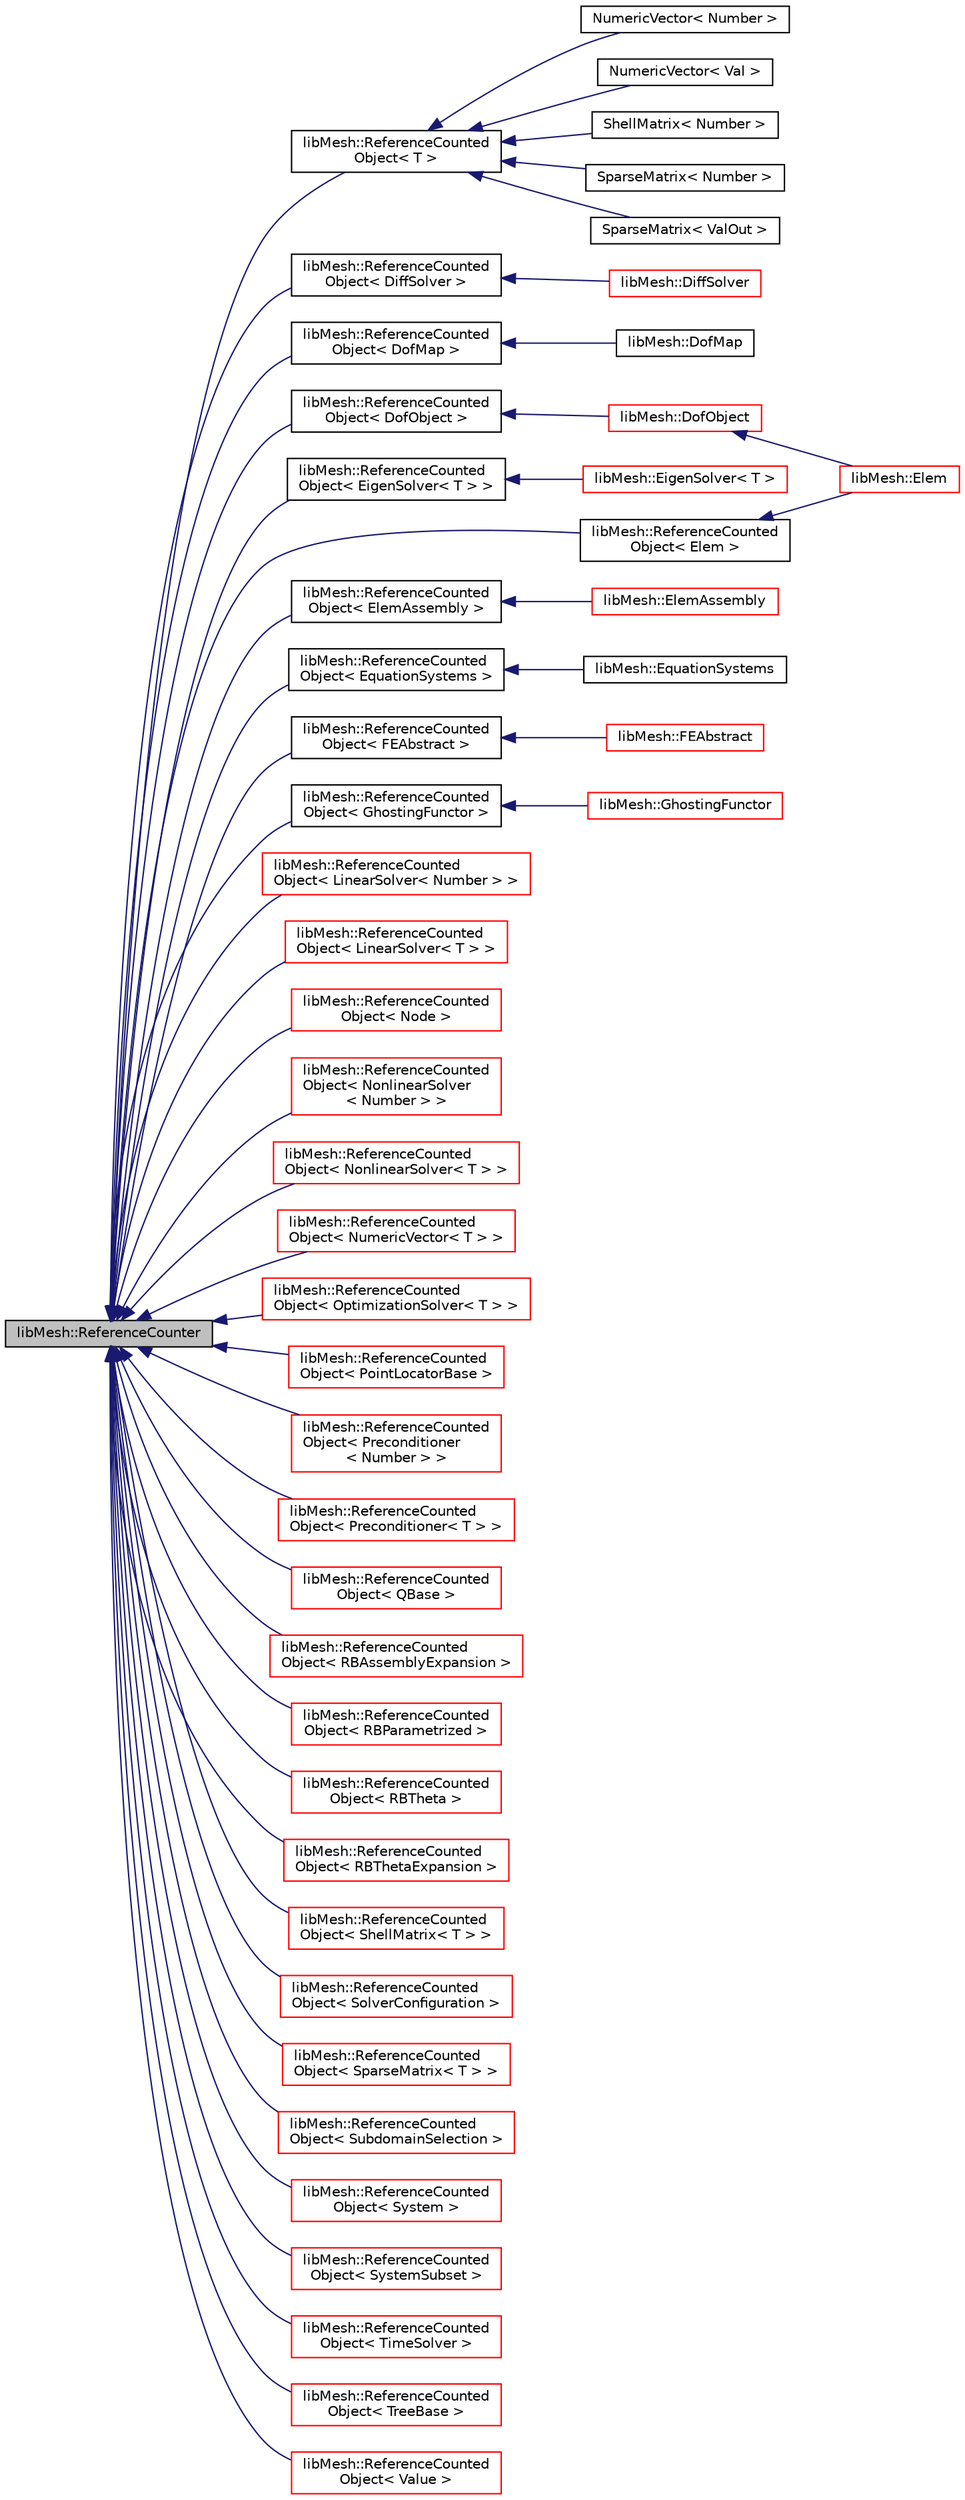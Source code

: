 digraph "libMesh::ReferenceCounter"
{
  edge [fontname="Helvetica",fontsize="10",labelfontname="Helvetica",labelfontsize="10"];
  node [fontname="Helvetica",fontsize="10",shape=record];
  rankdir="LR";
  Node1 [label="libMesh::ReferenceCounter",height=0.2,width=0.4,color="black", fillcolor="grey75", style="filled", fontcolor="black"];
  Node1 -> Node2 [dir="back",color="midnightblue",fontsize="10",style="solid",fontname="Helvetica"];
  Node2 [label="libMesh::ReferenceCounted\lObject\< T \>",height=0.2,width=0.4,color="black", fillcolor="white", style="filled",URL="$classlibMesh_1_1ReferenceCountedObject.html"];
  Node2 -> Node3 [dir="back",color="midnightblue",fontsize="10",style="solid",fontname="Helvetica"];
  Node3 [label="NumericVector\< Number \>",height=0.2,width=0.4,color="black", fillcolor="white", style="filled",URL="$classlibMesh_1_1NumericVector.html"];
  Node2 -> Node4 [dir="back",color="midnightblue",fontsize="10",style="solid",fontname="Helvetica"];
  Node4 [label="NumericVector\< Val \>",height=0.2,width=0.4,color="black", fillcolor="white", style="filled",URL="$classlibMesh_1_1NumericVector.html"];
  Node2 -> Node5 [dir="back",color="midnightblue",fontsize="10",style="solid",fontname="Helvetica"];
  Node5 [label="ShellMatrix\< Number \>",height=0.2,width=0.4,color="black", fillcolor="white", style="filled",URL="$classlibMesh_1_1ShellMatrix.html"];
  Node2 -> Node6 [dir="back",color="midnightblue",fontsize="10",style="solid",fontname="Helvetica"];
  Node6 [label="SparseMatrix\< Number \>",height=0.2,width=0.4,color="black", fillcolor="white", style="filled",URL="$classlibMesh_1_1SparseMatrix.html"];
  Node2 -> Node7 [dir="back",color="midnightblue",fontsize="10",style="solid",fontname="Helvetica"];
  Node7 [label="SparseMatrix\< ValOut \>",height=0.2,width=0.4,color="black", fillcolor="white", style="filled",URL="$classlibMesh_1_1SparseMatrix.html"];
  Node1 -> Node8 [dir="back",color="midnightblue",fontsize="10",style="solid",fontname="Helvetica"];
  Node8 [label="libMesh::ReferenceCounted\lObject\< DiffSolver \>",height=0.2,width=0.4,color="black", fillcolor="white", style="filled",URL="$classlibMesh_1_1ReferenceCountedObject.html"];
  Node8 -> Node9 [dir="back",color="midnightblue",fontsize="10",style="solid",fontname="Helvetica"];
  Node9 [label="libMesh::DiffSolver",height=0.2,width=0.4,color="red", fillcolor="white", style="filled",URL="$classlibMesh_1_1DiffSolver.html"];
  Node1 -> Node10 [dir="back",color="midnightblue",fontsize="10",style="solid",fontname="Helvetica"];
  Node10 [label="libMesh::ReferenceCounted\lObject\< DofMap \>",height=0.2,width=0.4,color="black", fillcolor="white", style="filled",URL="$classlibMesh_1_1ReferenceCountedObject.html"];
  Node10 -> Node11 [dir="back",color="midnightblue",fontsize="10",style="solid",fontname="Helvetica"];
  Node11 [label="libMesh::DofMap",height=0.2,width=0.4,color="black", fillcolor="white", style="filled",URL="$classlibMesh_1_1DofMap.html",tooltip="Manages the degrees of freedom (DOFs) in a simulation. "];
  Node1 -> Node12 [dir="back",color="midnightblue",fontsize="10",style="solid",fontname="Helvetica"];
  Node12 [label="libMesh::ReferenceCounted\lObject\< DofObject \>",height=0.2,width=0.4,color="black", fillcolor="white", style="filled",URL="$classlibMesh_1_1ReferenceCountedObject.html"];
  Node12 -> Node13 [dir="back",color="midnightblue",fontsize="10",style="solid",fontname="Helvetica"];
  Node13 [label="libMesh::DofObject",height=0.2,width=0.4,color="red", fillcolor="white", style="filled",URL="$classlibMesh_1_1DofObject.html"];
  Node13 -> Node14 [dir="back",color="midnightblue",fontsize="10",style="solid",fontname="Helvetica"];
  Node14 [label="libMesh::Elem",height=0.2,width=0.4,color="red", fillcolor="white", style="filled",URL="$classlibMesh_1_1Elem.html",tooltip="The base class for all geometric element types. "];
  Node1 -> Node15 [dir="back",color="midnightblue",fontsize="10",style="solid",fontname="Helvetica"];
  Node15 [label="libMesh::ReferenceCounted\lObject\< EigenSolver\< T \> \>",height=0.2,width=0.4,color="black", fillcolor="white", style="filled",URL="$classlibMesh_1_1ReferenceCountedObject.html"];
  Node15 -> Node16 [dir="back",color="midnightblue",fontsize="10",style="solid",fontname="Helvetica"];
  Node16 [label="libMesh::EigenSolver\< T \>",height=0.2,width=0.4,color="red", fillcolor="white", style="filled",URL="$classlibMesh_1_1EigenSolver.html",tooltip="Base class which defines the interface for solving eigenproblems. "];
  Node1 -> Node17 [dir="back",color="midnightblue",fontsize="10",style="solid",fontname="Helvetica"];
  Node17 [label="libMesh::ReferenceCounted\lObject\< Elem \>",height=0.2,width=0.4,color="black", fillcolor="white", style="filled",URL="$classlibMesh_1_1ReferenceCountedObject.html"];
  Node17 -> Node14 [dir="back",color="midnightblue",fontsize="10",style="solid",fontname="Helvetica"];
  Node1 -> Node18 [dir="back",color="midnightblue",fontsize="10",style="solid",fontname="Helvetica"];
  Node18 [label="libMesh::ReferenceCounted\lObject\< ElemAssembly \>",height=0.2,width=0.4,color="black", fillcolor="white", style="filled",URL="$classlibMesh_1_1ReferenceCountedObject.html"];
  Node18 -> Node19 [dir="back",color="midnightblue",fontsize="10",style="solid",fontname="Helvetica"];
  Node19 [label="libMesh::ElemAssembly",height=0.2,width=0.4,color="red", fillcolor="white", style="filled",URL="$classlibMesh_1_1ElemAssembly.html"];
  Node1 -> Node20 [dir="back",color="midnightblue",fontsize="10",style="solid",fontname="Helvetica"];
  Node20 [label="libMesh::ReferenceCounted\lObject\< EquationSystems \>",height=0.2,width=0.4,color="black", fillcolor="white", style="filled",URL="$classlibMesh_1_1ReferenceCountedObject.html"];
  Node20 -> Node21 [dir="back",color="midnightblue",fontsize="10",style="solid",fontname="Helvetica"];
  Node21 [label="libMesh::EquationSystems",height=0.2,width=0.4,color="black", fillcolor="white", style="filled",URL="$classlibMesh_1_1EquationSystems.html",tooltip="Manages multiples systems of equations. "];
  Node1 -> Node22 [dir="back",color="midnightblue",fontsize="10",style="solid",fontname="Helvetica"];
  Node22 [label="libMesh::ReferenceCounted\lObject\< FEAbstract \>",height=0.2,width=0.4,color="black", fillcolor="white", style="filled",URL="$classlibMesh_1_1ReferenceCountedObject.html"];
  Node22 -> Node23 [dir="back",color="midnightblue",fontsize="10",style="solid",fontname="Helvetica"];
  Node23 [label="libMesh::FEAbstract",height=0.2,width=0.4,color="red", fillcolor="white", style="filled",URL="$classlibMesh_1_1FEAbstract.html"];
  Node1 -> Node24 [dir="back",color="midnightblue",fontsize="10",style="solid",fontname="Helvetica"];
  Node24 [label="libMesh::ReferenceCounted\lObject\< GhostingFunctor \>",height=0.2,width=0.4,color="black", fillcolor="white", style="filled",URL="$classlibMesh_1_1ReferenceCountedObject.html"];
  Node24 -> Node25 [dir="back",color="midnightblue",fontsize="10",style="solid",fontname="Helvetica"];
  Node25 [label="libMesh::GhostingFunctor",height=0.2,width=0.4,color="red", fillcolor="white", style="filled",URL="$classlibMesh_1_1GhostingFunctor.html"];
  Node1 -> Node26 [dir="back",color="midnightblue",fontsize="10",style="solid",fontname="Helvetica"];
  Node26 [label="libMesh::ReferenceCounted\lObject\< LinearSolver\< Number \> \>",height=0.2,width=0.4,color="red", fillcolor="white", style="filled",URL="$classlibMesh_1_1ReferenceCountedObject.html"];
  Node1 -> Node27 [dir="back",color="midnightblue",fontsize="10",style="solid",fontname="Helvetica"];
  Node27 [label="libMesh::ReferenceCounted\lObject\< LinearSolver\< T \> \>",height=0.2,width=0.4,color="red", fillcolor="white", style="filled",URL="$classlibMesh_1_1ReferenceCountedObject.html"];
  Node1 -> Node28 [dir="back",color="midnightblue",fontsize="10",style="solid",fontname="Helvetica"];
  Node28 [label="libMesh::ReferenceCounted\lObject\< Node \>",height=0.2,width=0.4,color="red", fillcolor="white", style="filled",URL="$classlibMesh_1_1ReferenceCountedObject.html"];
  Node1 -> Node29 [dir="back",color="midnightblue",fontsize="10",style="solid",fontname="Helvetica"];
  Node29 [label="libMesh::ReferenceCounted\lObject\< NonlinearSolver\l\< Number \> \>",height=0.2,width=0.4,color="red", fillcolor="white", style="filled",URL="$classlibMesh_1_1ReferenceCountedObject.html"];
  Node1 -> Node30 [dir="back",color="midnightblue",fontsize="10",style="solid",fontname="Helvetica"];
  Node30 [label="libMesh::ReferenceCounted\lObject\< NonlinearSolver\< T \> \>",height=0.2,width=0.4,color="red", fillcolor="white", style="filled",URL="$classlibMesh_1_1ReferenceCountedObject.html"];
  Node1 -> Node31 [dir="back",color="midnightblue",fontsize="10",style="solid",fontname="Helvetica"];
  Node31 [label="libMesh::ReferenceCounted\lObject\< NumericVector\< T \> \>",height=0.2,width=0.4,color="red", fillcolor="white", style="filled",URL="$classlibMesh_1_1ReferenceCountedObject.html"];
  Node1 -> Node32 [dir="back",color="midnightblue",fontsize="10",style="solid",fontname="Helvetica"];
  Node32 [label="libMesh::ReferenceCounted\lObject\< OptimizationSolver\< T \> \>",height=0.2,width=0.4,color="red", fillcolor="white", style="filled",URL="$classlibMesh_1_1ReferenceCountedObject.html"];
  Node1 -> Node33 [dir="back",color="midnightblue",fontsize="10",style="solid",fontname="Helvetica"];
  Node33 [label="libMesh::ReferenceCounted\lObject\< PointLocatorBase \>",height=0.2,width=0.4,color="red", fillcolor="white", style="filled",URL="$classlibMesh_1_1ReferenceCountedObject.html"];
  Node1 -> Node34 [dir="back",color="midnightblue",fontsize="10",style="solid",fontname="Helvetica"];
  Node34 [label="libMesh::ReferenceCounted\lObject\< Preconditioner\l\< Number \> \>",height=0.2,width=0.4,color="red", fillcolor="white", style="filled",URL="$classlibMesh_1_1ReferenceCountedObject.html"];
  Node1 -> Node35 [dir="back",color="midnightblue",fontsize="10",style="solid",fontname="Helvetica"];
  Node35 [label="libMesh::ReferenceCounted\lObject\< Preconditioner\< T \> \>",height=0.2,width=0.4,color="red", fillcolor="white", style="filled",URL="$classlibMesh_1_1ReferenceCountedObject.html"];
  Node1 -> Node36 [dir="back",color="midnightblue",fontsize="10",style="solid",fontname="Helvetica"];
  Node36 [label="libMesh::ReferenceCounted\lObject\< QBase \>",height=0.2,width=0.4,color="red", fillcolor="white", style="filled",URL="$classlibMesh_1_1ReferenceCountedObject.html"];
  Node1 -> Node37 [dir="back",color="midnightblue",fontsize="10",style="solid",fontname="Helvetica"];
  Node37 [label="libMesh::ReferenceCounted\lObject\< RBAssemblyExpansion \>",height=0.2,width=0.4,color="red", fillcolor="white", style="filled",URL="$classlibMesh_1_1ReferenceCountedObject.html"];
  Node1 -> Node38 [dir="back",color="midnightblue",fontsize="10",style="solid",fontname="Helvetica"];
  Node38 [label="libMesh::ReferenceCounted\lObject\< RBParametrized \>",height=0.2,width=0.4,color="red", fillcolor="white", style="filled",URL="$classlibMesh_1_1ReferenceCountedObject.html"];
  Node1 -> Node39 [dir="back",color="midnightblue",fontsize="10",style="solid",fontname="Helvetica"];
  Node39 [label="libMesh::ReferenceCounted\lObject\< RBTheta \>",height=0.2,width=0.4,color="red", fillcolor="white", style="filled",URL="$classlibMesh_1_1ReferenceCountedObject.html"];
  Node1 -> Node40 [dir="back",color="midnightblue",fontsize="10",style="solid",fontname="Helvetica"];
  Node40 [label="libMesh::ReferenceCounted\lObject\< RBThetaExpansion \>",height=0.2,width=0.4,color="red", fillcolor="white", style="filled",URL="$classlibMesh_1_1ReferenceCountedObject.html"];
  Node1 -> Node41 [dir="back",color="midnightblue",fontsize="10",style="solid",fontname="Helvetica"];
  Node41 [label="libMesh::ReferenceCounted\lObject\< ShellMatrix\< T \> \>",height=0.2,width=0.4,color="red", fillcolor="white", style="filled",URL="$classlibMesh_1_1ReferenceCountedObject.html"];
  Node1 -> Node42 [dir="back",color="midnightblue",fontsize="10",style="solid",fontname="Helvetica"];
  Node42 [label="libMesh::ReferenceCounted\lObject\< SolverConfiguration \>",height=0.2,width=0.4,color="red", fillcolor="white", style="filled",URL="$classlibMesh_1_1ReferenceCountedObject.html"];
  Node1 -> Node43 [dir="back",color="midnightblue",fontsize="10",style="solid",fontname="Helvetica"];
  Node43 [label="libMesh::ReferenceCounted\lObject\< SparseMatrix\< T \> \>",height=0.2,width=0.4,color="red", fillcolor="white", style="filled",URL="$classlibMesh_1_1ReferenceCountedObject.html"];
  Node1 -> Node44 [dir="back",color="midnightblue",fontsize="10",style="solid",fontname="Helvetica"];
  Node44 [label="libMesh::ReferenceCounted\lObject\< SubdomainSelection \>",height=0.2,width=0.4,color="red", fillcolor="white", style="filled",URL="$classlibMesh_1_1ReferenceCountedObject.html"];
  Node1 -> Node45 [dir="back",color="midnightblue",fontsize="10",style="solid",fontname="Helvetica"];
  Node45 [label="libMesh::ReferenceCounted\lObject\< System \>",height=0.2,width=0.4,color="red", fillcolor="white", style="filled",URL="$classlibMesh_1_1ReferenceCountedObject.html"];
  Node1 -> Node46 [dir="back",color="midnightblue",fontsize="10",style="solid",fontname="Helvetica"];
  Node46 [label="libMesh::ReferenceCounted\lObject\< SystemSubset \>",height=0.2,width=0.4,color="red", fillcolor="white", style="filled",URL="$classlibMesh_1_1ReferenceCountedObject.html"];
  Node1 -> Node47 [dir="back",color="midnightblue",fontsize="10",style="solid",fontname="Helvetica"];
  Node47 [label="libMesh::ReferenceCounted\lObject\< TimeSolver \>",height=0.2,width=0.4,color="red", fillcolor="white", style="filled",URL="$classlibMesh_1_1ReferenceCountedObject.html"];
  Node1 -> Node48 [dir="back",color="midnightblue",fontsize="10",style="solid",fontname="Helvetica"];
  Node48 [label="libMesh::ReferenceCounted\lObject\< TreeBase \>",height=0.2,width=0.4,color="red", fillcolor="white", style="filled",URL="$classlibMesh_1_1ReferenceCountedObject.html"];
  Node1 -> Node49 [dir="back",color="midnightblue",fontsize="10",style="solid",fontname="Helvetica"];
  Node49 [label="libMesh::ReferenceCounted\lObject\< Value \>",height=0.2,width=0.4,color="red", fillcolor="white", style="filled",URL="$classlibMesh_1_1ReferenceCountedObject.html"];
}
